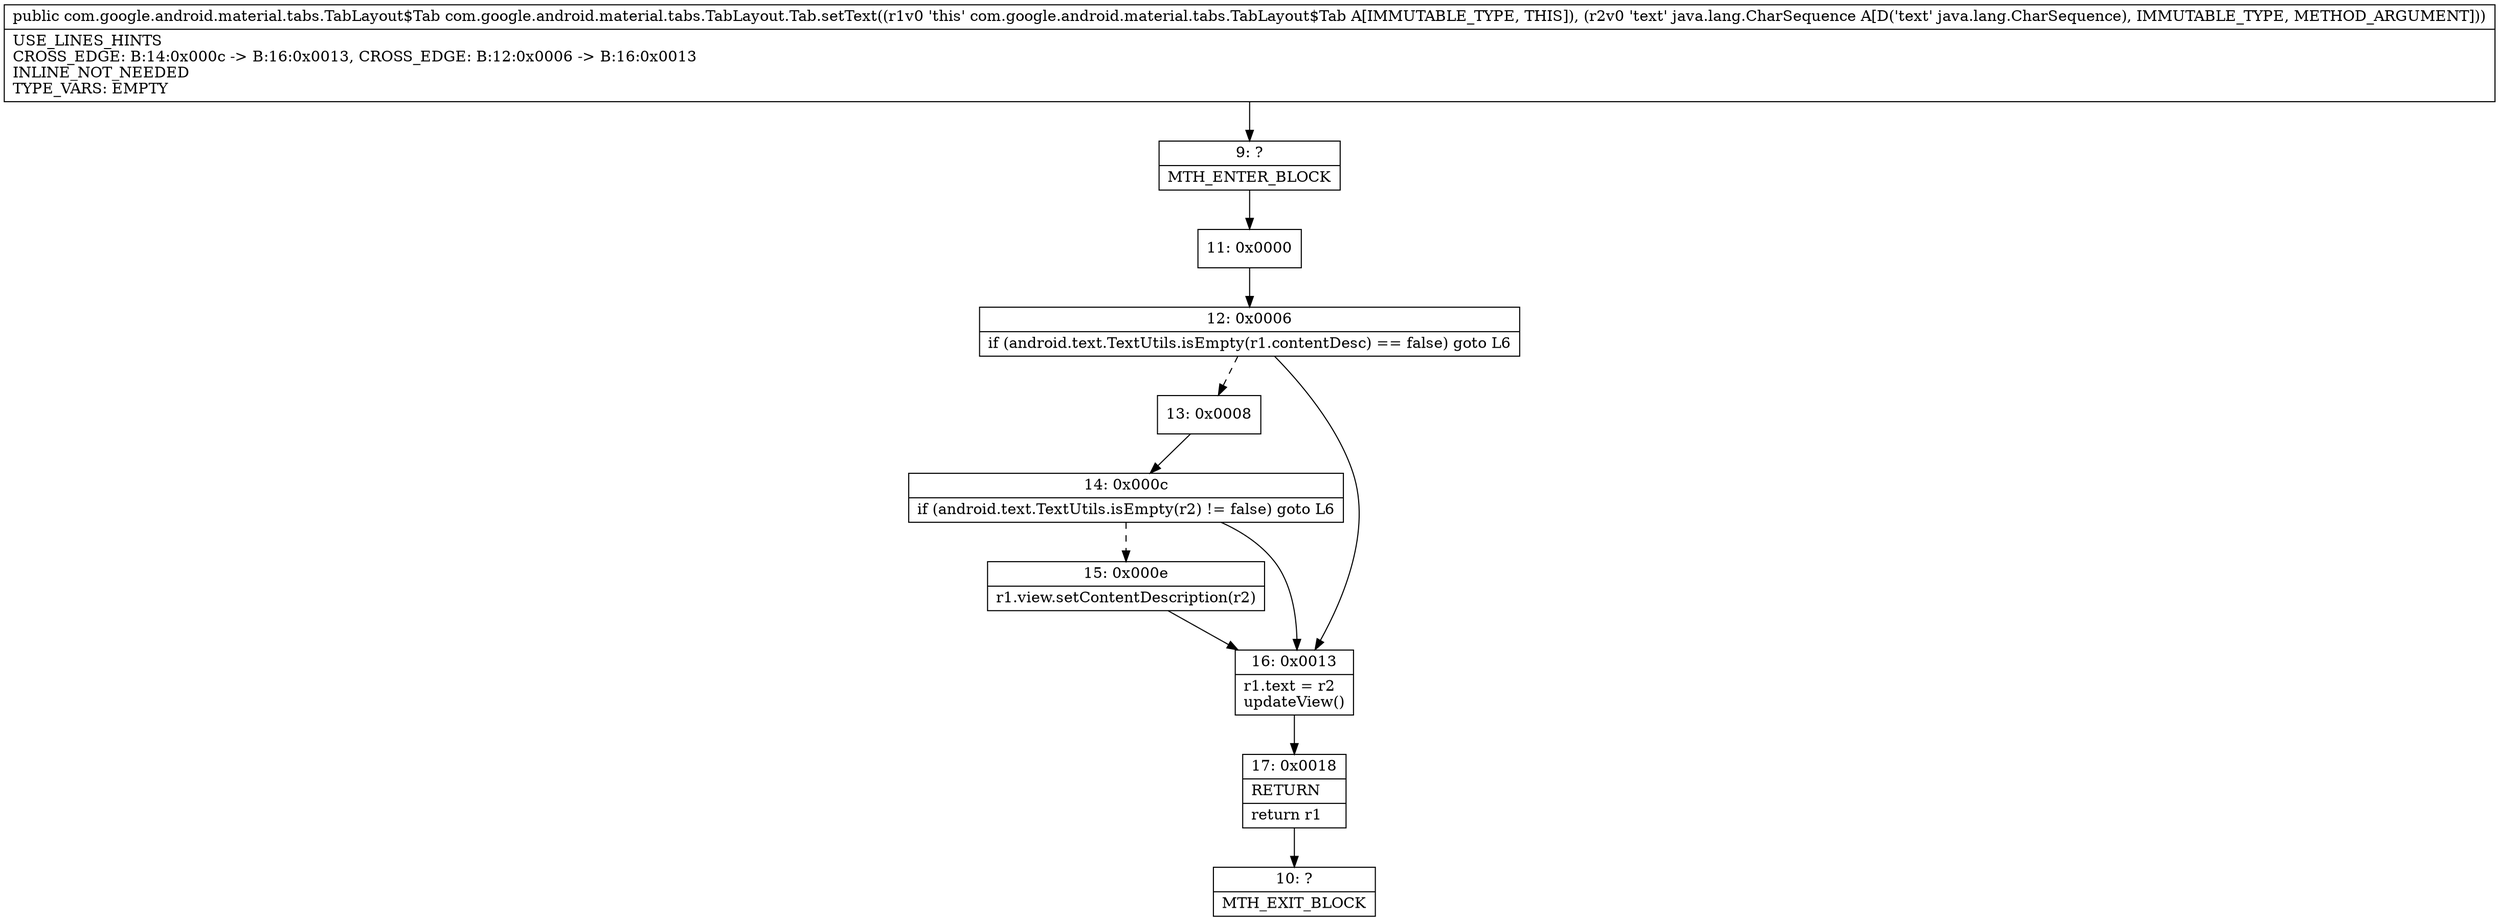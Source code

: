 digraph "CFG forcom.google.android.material.tabs.TabLayout.Tab.setText(Ljava\/lang\/CharSequence;)Lcom\/google\/android\/material\/tabs\/TabLayout$Tab;" {
Node_9 [shape=record,label="{9\:\ ?|MTH_ENTER_BLOCK\l}"];
Node_11 [shape=record,label="{11\:\ 0x0000}"];
Node_12 [shape=record,label="{12\:\ 0x0006|if (android.text.TextUtils.isEmpty(r1.contentDesc) == false) goto L6\l}"];
Node_13 [shape=record,label="{13\:\ 0x0008}"];
Node_14 [shape=record,label="{14\:\ 0x000c|if (android.text.TextUtils.isEmpty(r2) != false) goto L6\l}"];
Node_15 [shape=record,label="{15\:\ 0x000e|r1.view.setContentDescription(r2)\l}"];
Node_16 [shape=record,label="{16\:\ 0x0013|r1.text = r2\lupdateView()\l}"];
Node_17 [shape=record,label="{17\:\ 0x0018|RETURN\l|return r1\l}"];
Node_10 [shape=record,label="{10\:\ ?|MTH_EXIT_BLOCK\l}"];
MethodNode[shape=record,label="{public com.google.android.material.tabs.TabLayout$Tab com.google.android.material.tabs.TabLayout.Tab.setText((r1v0 'this' com.google.android.material.tabs.TabLayout$Tab A[IMMUTABLE_TYPE, THIS]), (r2v0 'text' java.lang.CharSequence A[D('text' java.lang.CharSequence), IMMUTABLE_TYPE, METHOD_ARGUMENT]))  | USE_LINES_HINTS\lCROSS_EDGE: B:14:0x000c \-\> B:16:0x0013, CROSS_EDGE: B:12:0x0006 \-\> B:16:0x0013\lINLINE_NOT_NEEDED\lTYPE_VARS: EMPTY\l}"];
MethodNode -> Node_9;Node_9 -> Node_11;
Node_11 -> Node_12;
Node_12 -> Node_13[style=dashed];
Node_12 -> Node_16;
Node_13 -> Node_14;
Node_14 -> Node_15[style=dashed];
Node_14 -> Node_16;
Node_15 -> Node_16;
Node_16 -> Node_17;
Node_17 -> Node_10;
}

